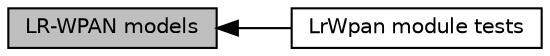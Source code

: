 digraph "LR-WPAN models"
{
  edge [fontname="Helvetica",fontsize="10",labelfontname="Helvetica",labelfontsize="10"];
  node [fontname="Helvetica",fontsize="10",shape=box];
  rankdir=LR;
  Node2 [label="LrWpan module tests",height=0.2,width=0.4,color="black", fillcolor="white", style="filled",URL="$group__lr-wpan-test.html",tooltip=" "];
  Node1 [label="LR-WPAN models",height=0.2,width=0.4,color="black", fillcolor="grey75", style="filled", fontcolor="black",tooltip="This section documents the API of the IEEE 802.15.4-related models."];
  Node1->Node2 [shape=plaintext, dir="back", style="solid"];
}
